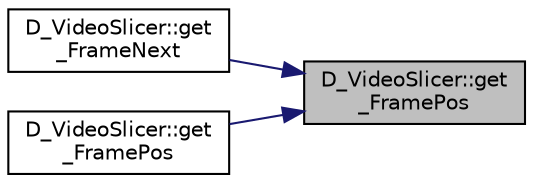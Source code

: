 digraph "D_VideoSlicer::get_FramePos"
{
 // LATEX_PDF_SIZE
  edge [fontname="Helvetica",fontsize="10",labelfontname="Helvetica",labelfontsize="10"];
  node [fontname="Helvetica",fontsize="10",shape=record];
  rankdir="RL";
  Node1 [label="D_VideoSlicer::get\l_FramePos",height=0.2,width=0.4,color="black", fillcolor="grey75", style="filled", fontcolor="black",tooltip=" "];
  Node1 -> Node2 [dir="back",color="midnightblue",fontsize="10",style="solid",fontname="Helvetica"];
  Node2 [label="D_VideoSlicer::get\l_FrameNext",height=0.2,width=0.4,color="black", fillcolor="white", style="filled",URL="$class_d___video_slicer.html#a040debe0e1da9fd8ddc95f020a703ae6",tooltip=" "];
  Node1 -> Node3 [dir="back",color="midnightblue",fontsize="10",style="solid",fontname="Helvetica"];
  Node3 [label="D_VideoSlicer::get\l_FramePos",height=0.2,width=0.4,color="black", fillcolor="white", style="filled",URL="$class_d___video_slicer.html#a21e764000d132572cc782b733593196f",tooltip=" "];
}

